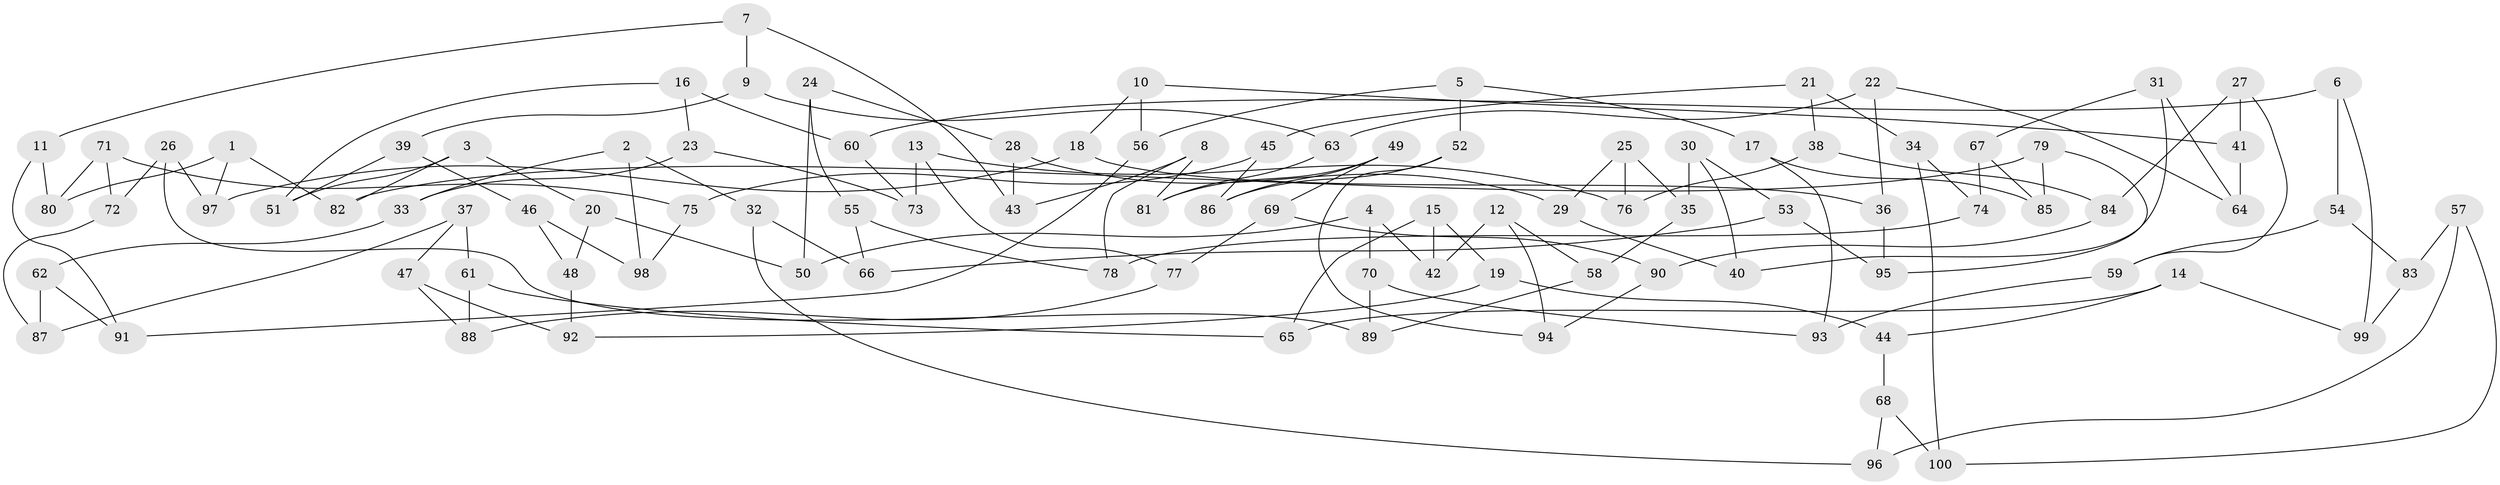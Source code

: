 // Generated by graph-tools (version 1.1) at 2025/39/02/21/25 10:39:00]
// undirected, 100 vertices, 150 edges
graph export_dot {
graph [start="1"]
  node [color=gray90,style=filled];
  1;
  2;
  3;
  4;
  5;
  6;
  7;
  8;
  9;
  10;
  11;
  12;
  13;
  14;
  15;
  16;
  17;
  18;
  19;
  20;
  21;
  22;
  23;
  24;
  25;
  26;
  27;
  28;
  29;
  30;
  31;
  32;
  33;
  34;
  35;
  36;
  37;
  38;
  39;
  40;
  41;
  42;
  43;
  44;
  45;
  46;
  47;
  48;
  49;
  50;
  51;
  52;
  53;
  54;
  55;
  56;
  57;
  58;
  59;
  60;
  61;
  62;
  63;
  64;
  65;
  66;
  67;
  68;
  69;
  70;
  71;
  72;
  73;
  74;
  75;
  76;
  77;
  78;
  79;
  80;
  81;
  82;
  83;
  84;
  85;
  86;
  87;
  88;
  89;
  90;
  91;
  92;
  93;
  94;
  95;
  96;
  97;
  98;
  99;
  100;
  1 -- 97;
  1 -- 82;
  1 -- 80;
  2 -- 32;
  2 -- 98;
  2 -- 33;
  3 -- 51;
  3 -- 82;
  3 -- 20;
  4 -- 70;
  4 -- 50;
  4 -- 42;
  5 -- 17;
  5 -- 52;
  5 -- 56;
  6 -- 60;
  6 -- 99;
  6 -- 54;
  7 -- 9;
  7 -- 11;
  7 -- 43;
  8 -- 43;
  8 -- 81;
  8 -- 78;
  9 -- 39;
  9 -- 63;
  10 -- 56;
  10 -- 41;
  10 -- 18;
  11 -- 91;
  11 -- 80;
  12 -- 58;
  12 -- 94;
  12 -- 42;
  13 -- 76;
  13 -- 77;
  13 -- 73;
  14 -- 99;
  14 -- 65;
  14 -- 44;
  15 -- 19;
  15 -- 42;
  15 -- 65;
  16 -- 23;
  16 -- 60;
  16 -- 51;
  17 -- 85;
  17 -- 93;
  18 -- 97;
  18 -- 36;
  19 -- 92;
  19 -- 44;
  20 -- 50;
  20 -- 48;
  21 -- 45;
  21 -- 38;
  21 -- 34;
  22 -- 64;
  22 -- 36;
  22 -- 63;
  23 -- 33;
  23 -- 73;
  24 -- 55;
  24 -- 50;
  24 -- 28;
  25 -- 76;
  25 -- 35;
  25 -- 29;
  26 -- 72;
  26 -- 89;
  26 -- 97;
  27 -- 41;
  27 -- 59;
  27 -- 84;
  28 -- 43;
  28 -- 29;
  29 -- 40;
  30 -- 53;
  30 -- 40;
  30 -- 35;
  31 -- 40;
  31 -- 67;
  31 -- 64;
  32 -- 66;
  32 -- 96;
  33 -- 62;
  34 -- 74;
  34 -- 100;
  35 -- 58;
  36 -- 95;
  37 -- 47;
  37 -- 61;
  37 -- 87;
  38 -- 84;
  38 -- 76;
  39 -- 51;
  39 -- 46;
  41 -- 64;
  44 -- 68;
  45 -- 75;
  45 -- 86;
  46 -- 98;
  46 -- 48;
  47 -- 88;
  47 -- 92;
  48 -- 92;
  49 -- 86;
  49 -- 81;
  49 -- 69;
  52 -- 94;
  52 -- 86;
  53 -- 66;
  53 -- 95;
  54 -- 59;
  54 -- 83;
  55 -- 66;
  55 -- 78;
  56 -- 91;
  57 -- 100;
  57 -- 83;
  57 -- 96;
  58 -- 89;
  59 -- 93;
  60 -- 73;
  61 -- 88;
  61 -- 65;
  62 -- 87;
  62 -- 91;
  63 -- 81;
  67 -- 85;
  67 -- 74;
  68 -- 96;
  68 -- 100;
  69 -- 90;
  69 -- 77;
  70 -- 89;
  70 -- 93;
  71 -- 72;
  71 -- 75;
  71 -- 80;
  72 -- 87;
  74 -- 78;
  75 -- 98;
  77 -- 88;
  79 -- 82;
  79 -- 85;
  79 -- 95;
  83 -- 99;
  84 -- 90;
  90 -- 94;
}
